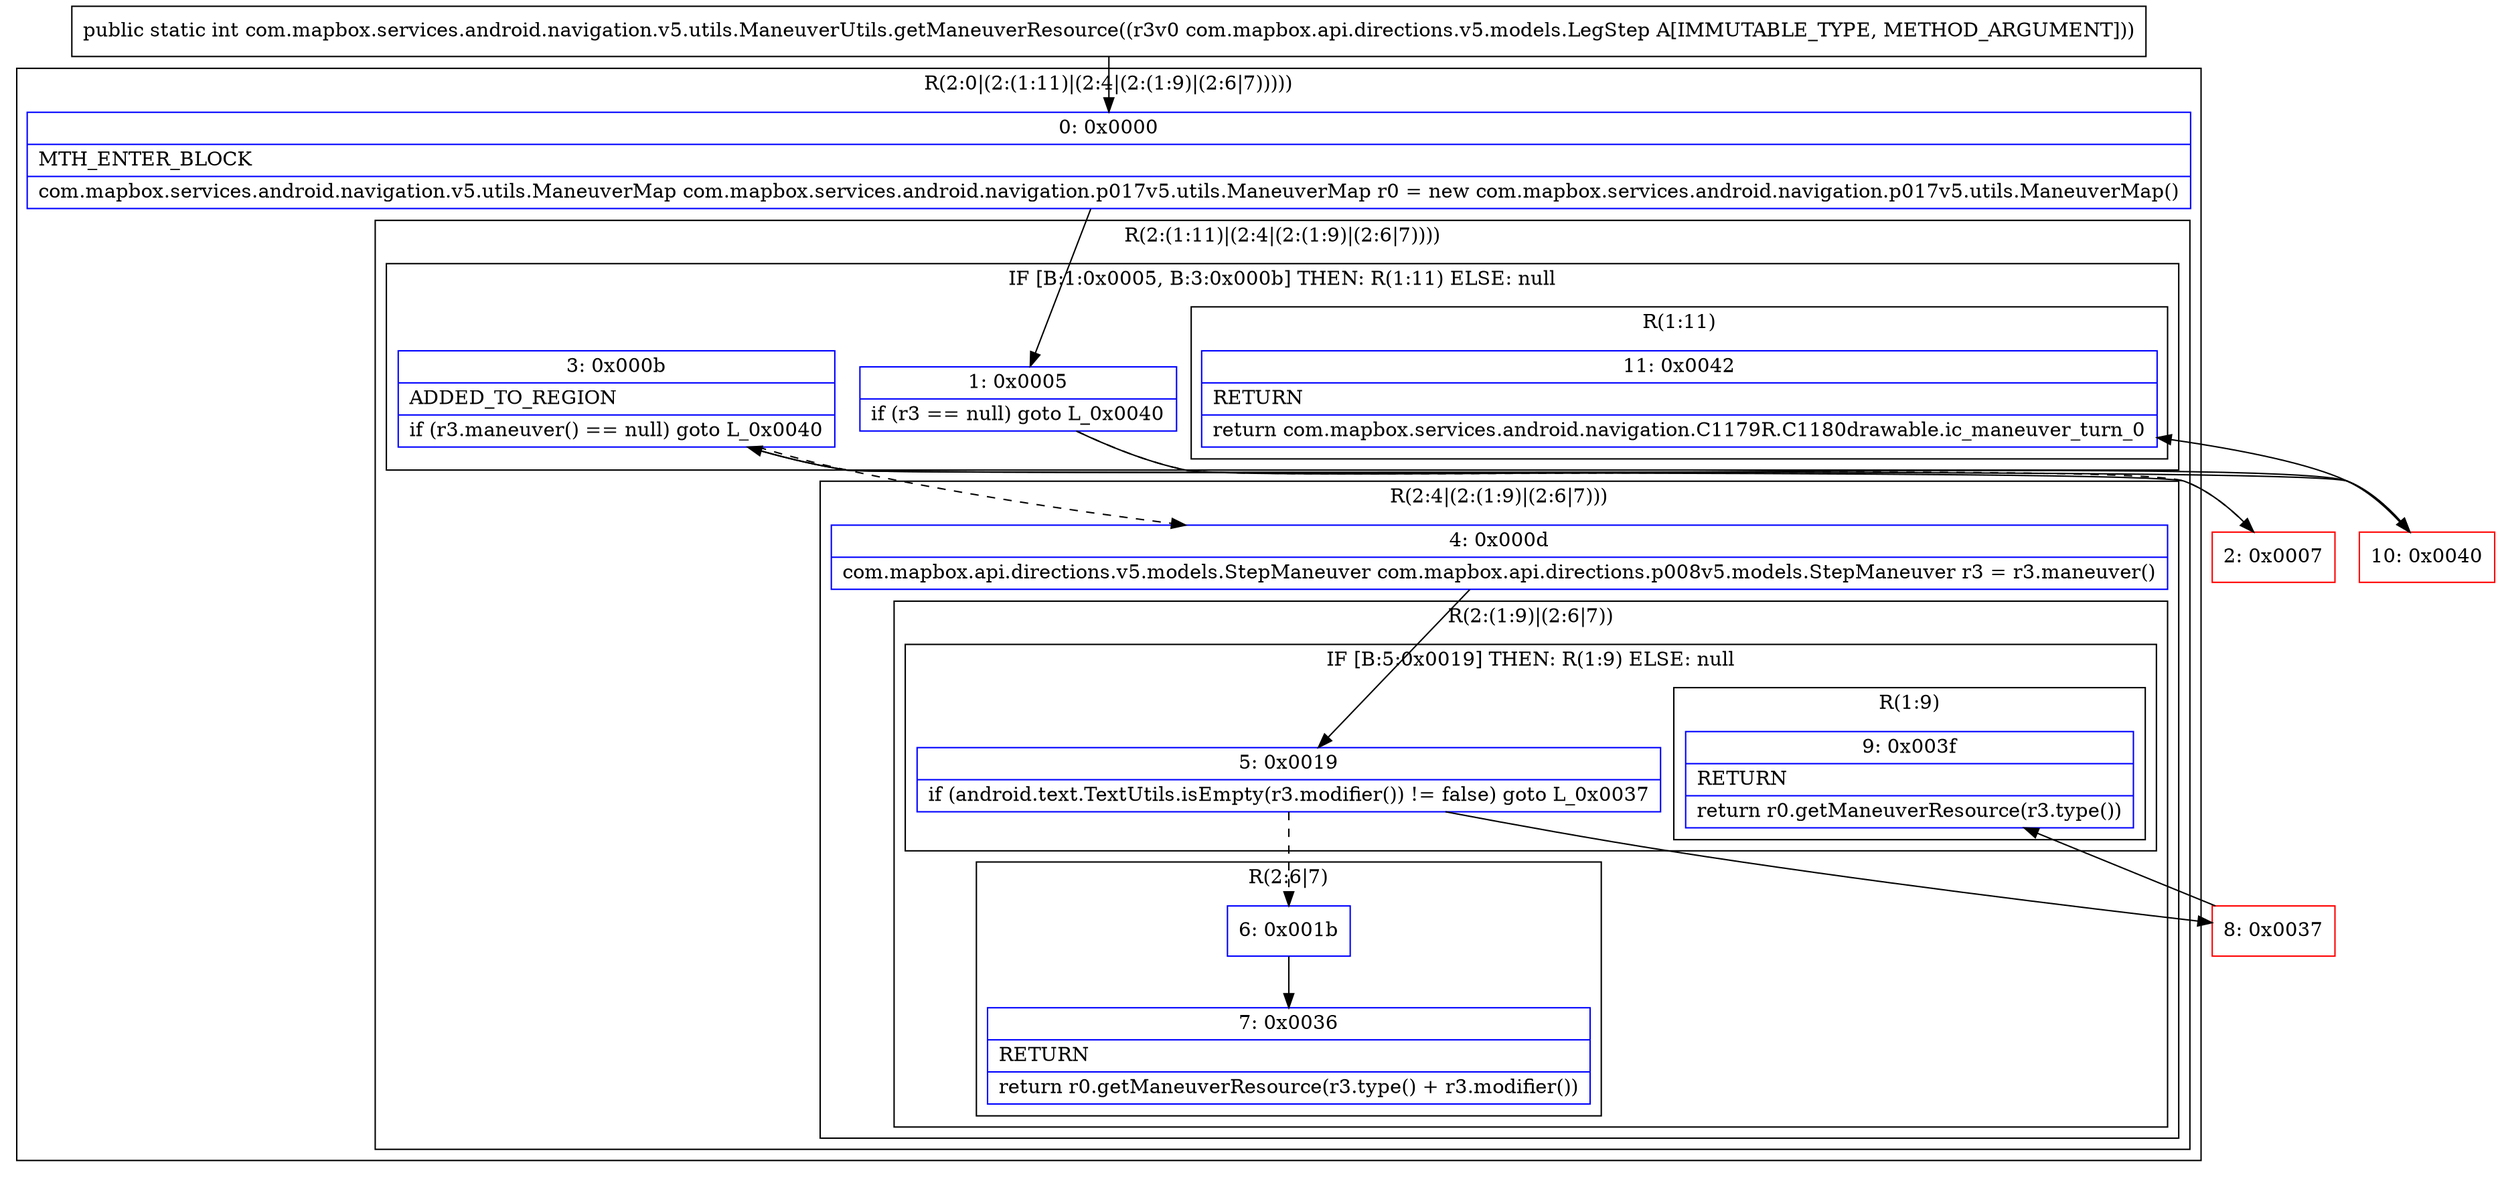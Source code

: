 digraph "CFG forcom.mapbox.services.android.navigation.v5.utils.ManeuverUtils.getManeuverResource(Lcom\/mapbox\/api\/directions\/v5\/models\/LegStep;)I" {
subgraph cluster_Region_1428947510 {
label = "R(2:0|(2:(1:11)|(2:4|(2:(1:9)|(2:6|7)))))";
node [shape=record,color=blue];
Node_0 [shape=record,label="{0\:\ 0x0000|MTH_ENTER_BLOCK\l|com.mapbox.services.android.navigation.v5.utils.ManeuverMap com.mapbox.services.android.navigation.p017v5.utils.ManeuverMap r0 = new com.mapbox.services.android.navigation.p017v5.utils.ManeuverMap()\l}"];
subgraph cluster_Region_1855475488 {
label = "R(2:(1:11)|(2:4|(2:(1:9)|(2:6|7))))";
node [shape=record,color=blue];
subgraph cluster_IfRegion_194186898 {
label = "IF [B:1:0x0005, B:3:0x000b] THEN: R(1:11) ELSE: null";
node [shape=record,color=blue];
Node_1 [shape=record,label="{1\:\ 0x0005|if (r3 == null) goto L_0x0040\l}"];
Node_3 [shape=record,label="{3\:\ 0x000b|ADDED_TO_REGION\l|if (r3.maneuver() == null) goto L_0x0040\l}"];
subgraph cluster_Region_532254849 {
label = "R(1:11)";
node [shape=record,color=blue];
Node_11 [shape=record,label="{11\:\ 0x0042|RETURN\l|return com.mapbox.services.android.navigation.C1179R.C1180drawable.ic_maneuver_turn_0\l}"];
}
}
subgraph cluster_Region_616049363 {
label = "R(2:4|(2:(1:9)|(2:6|7)))";
node [shape=record,color=blue];
Node_4 [shape=record,label="{4\:\ 0x000d|com.mapbox.api.directions.v5.models.StepManeuver com.mapbox.api.directions.p008v5.models.StepManeuver r3 = r3.maneuver()\l}"];
subgraph cluster_Region_336655757 {
label = "R(2:(1:9)|(2:6|7))";
node [shape=record,color=blue];
subgraph cluster_IfRegion_288399808 {
label = "IF [B:5:0x0019] THEN: R(1:9) ELSE: null";
node [shape=record,color=blue];
Node_5 [shape=record,label="{5\:\ 0x0019|if (android.text.TextUtils.isEmpty(r3.modifier()) != false) goto L_0x0037\l}"];
subgraph cluster_Region_1770868646 {
label = "R(1:9)";
node [shape=record,color=blue];
Node_9 [shape=record,label="{9\:\ 0x003f|RETURN\l|return r0.getManeuverResource(r3.type())\l}"];
}
}
subgraph cluster_Region_1188519425 {
label = "R(2:6|7)";
node [shape=record,color=blue];
Node_6 [shape=record,label="{6\:\ 0x001b}"];
Node_7 [shape=record,label="{7\:\ 0x0036|RETURN\l|return r0.getManeuverResource(r3.type() + r3.modifier())\l}"];
}
}
}
}
}
Node_2 [shape=record,color=red,label="{2\:\ 0x0007}"];
Node_8 [shape=record,color=red,label="{8\:\ 0x0037}"];
Node_10 [shape=record,color=red,label="{10\:\ 0x0040}"];
MethodNode[shape=record,label="{public static int com.mapbox.services.android.navigation.v5.utils.ManeuverUtils.getManeuverResource((r3v0 com.mapbox.api.directions.v5.models.LegStep A[IMMUTABLE_TYPE, METHOD_ARGUMENT])) }"];
MethodNode -> Node_0;
Node_0 -> Node_1;
Node_1 -> Node_2[style=dashed];
Node_1 -> Node_10;
Node_3 -> Node_4[style=dashed];
Node_3 -> Node_10;
Node_4 -> Node_5;
Node_5 -> Node_6[style=dashed];
Node_5 -> Node_8;
Node_6 -> Node_7;
Node_2 -> Node_3;
Node_8 -> Node_9;
Node_10 -> Node_11;
}

